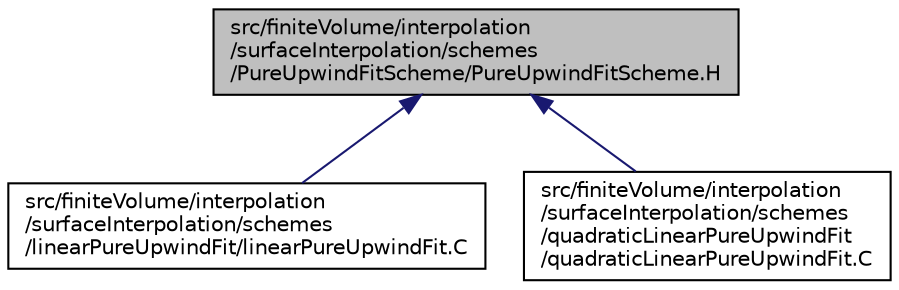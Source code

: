 digraph "src/finiteVolume/interpolation/surfaceInterpolation/schemes/PureUpwindFitScheme/PureUpwindFitScheme.H"
{
  bgcolor="transparent";
  edge [fontname="Helvetica",fontsize="10",labelfontname="Helvetica",labelfontsize="10"];
  node [fontname="Helvetica",fontsize="10",shape=record];
  Node330 [label="src/finiteVolume/interpolation\l/surfaceInterpolation/schemes\l/PureUpwindFitScheme/PureUpwindFitScheme.H",height=0.2,width=0.4,color="black", fillcolor="grey75", style="filled", fontcolor="black"];
  Node330 -> Node331 [dir="back",color="midnightblue",fontsize="10",style="solid",fontname="Helvetica"];
  Node331 [label="src/finiteVolume/interpolation\l/surfaceInterpolation/schemes\l/linearPureUpwindFit/linearPureUpwindFit.C",height=0.2,width=0.4,color="black",URL="$a04379.html"];
  Node330 -> Node332 [dir="back",color="midnightblue",fontsize="10",style="solid",fontname="Helvetica"];
  Node332 [label="src/finiteVolume/interpolation\l/surfaceInterpolation/schemes\l/quadraticLinearPureUpwindFit\l/quadraticLinearPureUpwindFit.C",height=0.2,width=0.4,color="black",URL="$a04451.html"];
}
